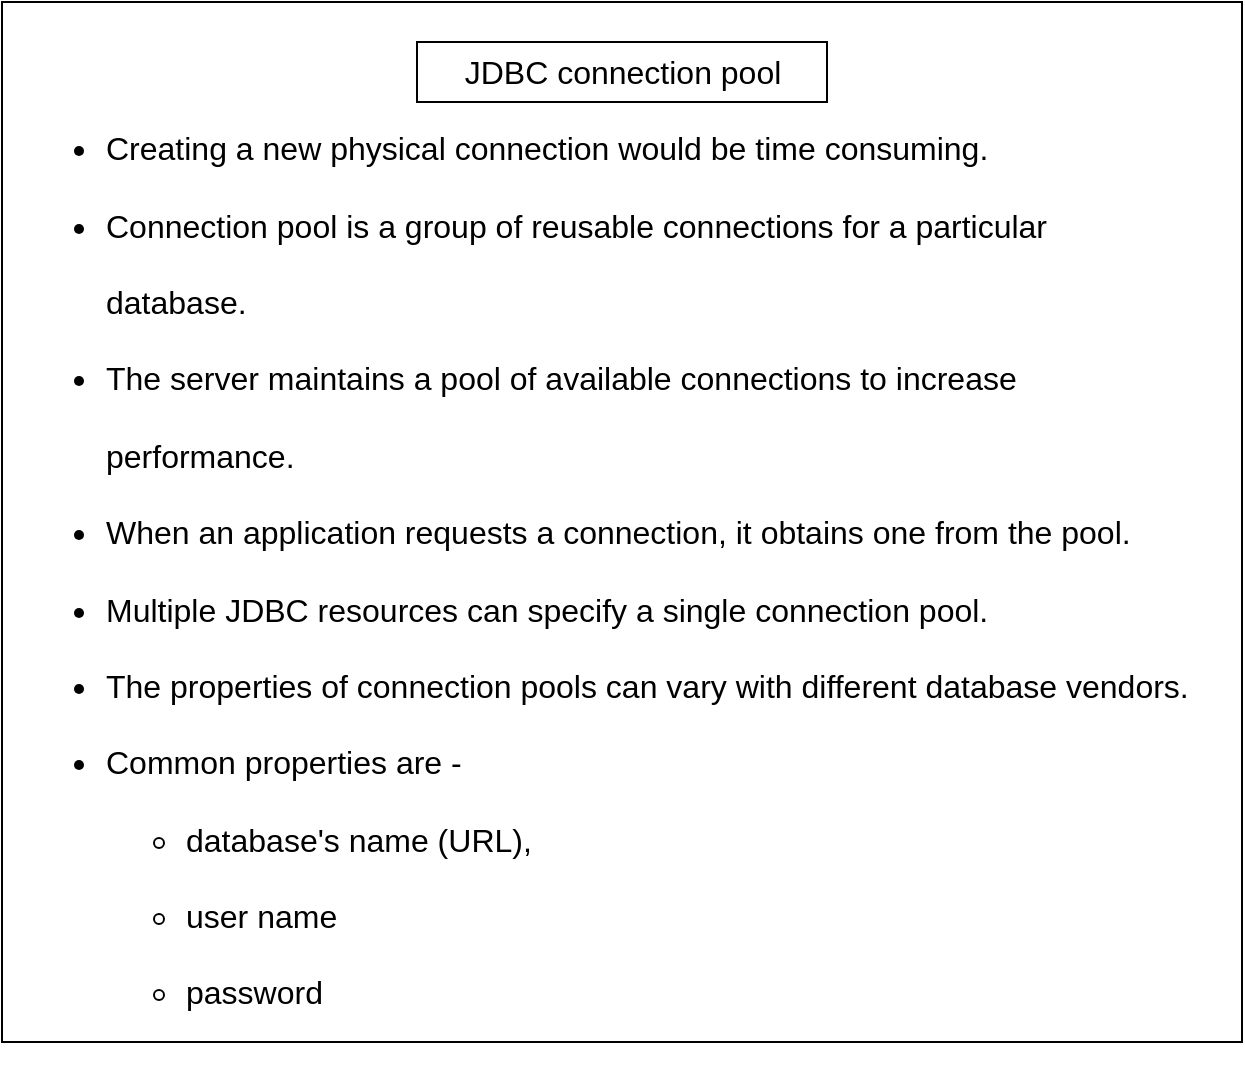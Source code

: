 <mxfile version="20.2.3" type="device"><diagram id="C_eu67qpn7bgf570hxdF" name="Page-1"><mxGraphModel dx="823" dy="567" grid="1" gridSize="10" guides="1" tooltips="1" connect="1" arrows="1" fold="1" page="1" pageScale="1" pageWidth="850" pageHeight="1100" math="0" shadow="0"><root><mxCell id="0"/><mxCell id="1" parent="0"/><mxCell id="4T54RcWokrssCK2CMGB9-1" value="" style="rounded=0;whiteSpace=wrap;html=1;" vertex="1" parent="1"><mxGeometry x="60" y="10" width="620" height="520" as="geometry"/></mxCell><mxCell id="4T54RcWokrssCK2CMGB9-2" value="&lt;font style=&quot;font-size: 16px;&quot;&gt;JDBC connection pool&lt;/font&gt;" style="rounded=0;whiteSpace=wrap;html=1;" vertex="1" parent="1"><mxGeometry x="267.5" y="30" width="205" height="30" as="geometry"/></mxCell><mxCell id="4T54RcWokrssCK2CMGB9-3" value="&lt;ul style=&quot;font-size: 16px; line-height: 2.4;&quot;&gt;&lt;li&gt;Creating a new physical connection would be time consuming.&amp;nbsp;&lt;/li&gt;&lt;li&gt;Connection pool is a group of reusable connections for a particular database.&lt;/li&gt;&lt;li&gt;The server maintains a pool of available connections to increase performance.&lt;/li&gt;&lt;li&gt;When an application requests a connection, it obtains one from the pool.&lt;/li&gt;&lt;li&gt;Multiple JDBC resources can specify a single connection pool.&lt;/li&gt;&lt;li&gt;The properties of connection pools can vary with different database vendors.&lt;/li&gt;&lt;li&gt;Common properties are -&amp;nbsp;&lt;/li&gt;&lt;ul&gt;&lt;li&gt;database's name (URL),&lt;/li&gt;&lt;li&gt;user name&amp;nbsp;&lt;/li&gt;&lt;li&gt;password&amp;nbsp;&lt;/li&gt;&lt;/ul&gt;&lt;/ul&gt;" style="text;html=1;strokeColor=none;fillColor=none;align=left;verticalAlign=middle;whiteSpace=wrap;rounded=0;" vertex="1" parent="1"><mxGeometry x="70" y="210" width="585" height="170" as="geometry"/></mxCell></root></mxGraphModel></diagram></mxfile>